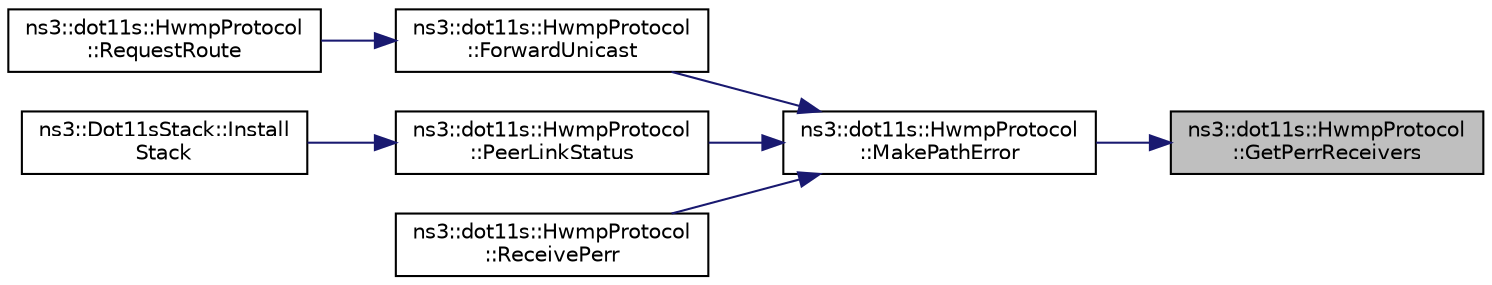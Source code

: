 digraph "ns3::dot11s::HwmpProtocol::GetPerrReceivers"
{
 // LATEX_PDF_SIZE
  edge [fontname="Helvetica",fontsize="10",labelfontname="Helvetica",labelfontsize="10"];
  node [fontname="Helvetica",fontsize="10",shape=record];
  rankdir="RL";
  Node1 [label="ns3::dot11s::HwmpProtocol\l::GetPerrReceivers",height=0.2,width=0.4,color="black", fillcolor="grey75", style="filled", fontcolor="black",tooltip="Get PERR receivers."];
  Node1 -> Node2 [dir="back",color="midnightblue",fontsize="10",style="solid",fontname="Helvetica"];
  Node2 [label="ns3::dot11s::HwmpProtocol\l::MakePathError",height=0.2,width=0.4,color="black", fillcolor="white", style="filled",URL="$classns3_1_1dot11s_1_1_hwmp_protocol.html#a214ed61f71ad4537ccb10189d04b981f",tooltip="forms a path error information element when list of destination fails on a given interface"];
  Node2 -> Node3 [dir="back",color="midnightblue",fontsize="10",style="solid",fontname="Helvetica"];
  Node3 [label="ns3::dot11s::HwmpProtocol\l::ForwardUnicast",height=0.2,width=0.4,color="black", fillcolor="white", style="filled",URL="$classns3_1_1dot11s_1_1_hwmp_protocol.html#ad2284f9a590203f8c407e3ab03560edf",tooltip="Like RequestRoute, but for unicast packets."];
  Node3 -> Node4 [dir="back",color="midnightblue",fontsize="10",style="solid",fontname="Helvetica"];
  Node4 [label="ns3::dot11s::HwmpProtocol\l::RequestRoute",height=0.2,width=0.4,color="black", fillcolor="white", style="filled",URL="$classns3_1_1dot11s_1_1_hwmp_protocol.html#aedaf2770cdde104e445b870fd9b37617",tooltip="Route request, inherited from MeshL2RoutingProtocol."];
  Node2 -> Node5 [dir="back",color="midnightblue",fontsize="10",style="solid",fontname="Helvetica"];
  Node5 [label="ns3::dot11s::HwmpProtocol\l::PeerLinkStatus",height=0.2,width=0.4,color="black", fillcolor="white", style="filled",URL="$classns3_1_1dot11s_1_1_hwmp_protocol.html#a7ebcbc95e74731ece41e1ee5df33c9ce",tooltip="Peer link status function."];
  Node5 -> Node6 [dir="back",color="midnightblue",fontsize="10",style="solid",fontname="Helvetica"];
  Node6 [label="ns3::Dot11sStack::Install\lStack",height=0.2,width=0.4,color="black", fillcolor="white", style="filled",URL="$classns3_1_1_dot11s_stack.html#a2a30483cc69c61c837fbf43f829a2dd3",tooltip="Install an 802.11s stack."];
  Node2 -> Node7 [dir="back",color="midnightblue",fontsize="10",style="solid",fontname="Helvetica"];
  Node7 [label="ns3::dot11s::HwmpProtocol\l::ReceivePerr",height=0.2,width=0.4,color="black", fillcolor="white", style="filled",URL="$classns3_1_1dot11s_1_1_hwmp_protocol.html#a7edde87a1f7d85a87e14075c52691075",tooltip="Handler for receiving Path Error."];
}
